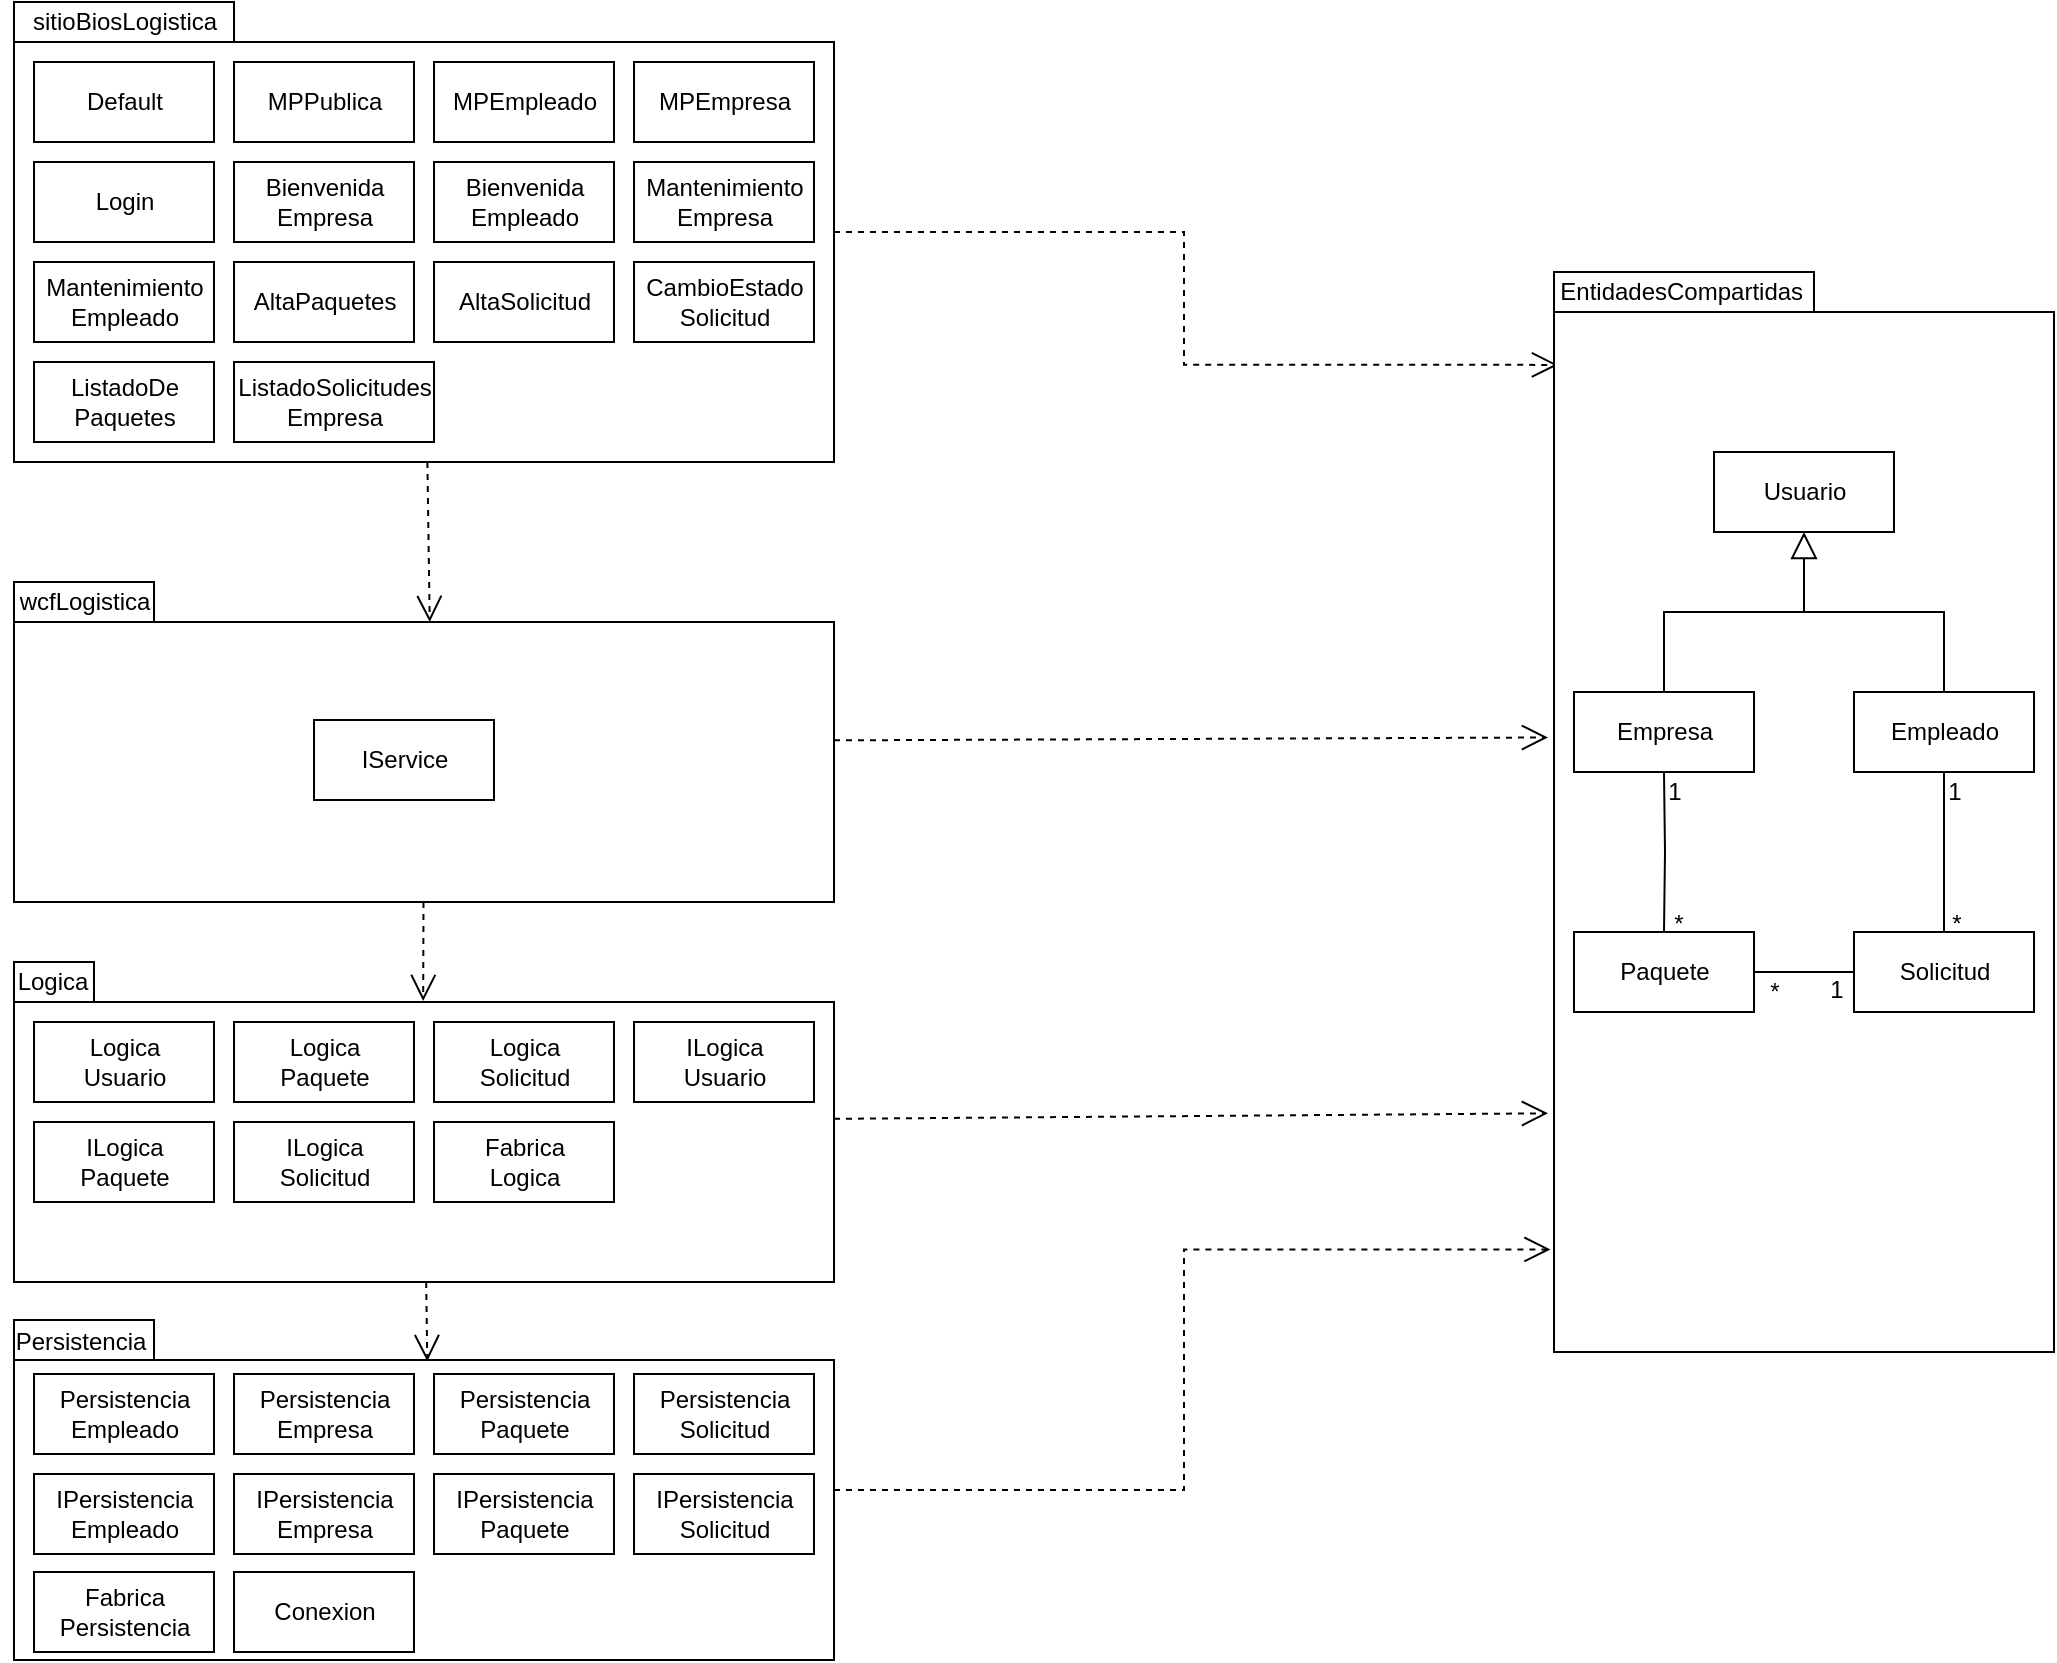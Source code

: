 <mxfile version="14.4.4" type="device"><diagram id="12NNhAWpCT53AX6W5Zki" name="Page-1"><mxGraphModel dx="782" dy="472" grid="1" gridSize="10" guides="1" tooltips="1" connect="1" arrows="1" fold="1" page="1" pageScale="1" pageWidth="1100" pageHeight="850" math="0" shadow="0"><root><mxCell id="0"/><mxCell id="1" parent="0"/><mxCell id="0ViMmNTbIbP2UBCX46-1-82" style="edgeStyle=none;rounded=0;orthogonalLoop=1;jettySize=auto;html=1;entryX=0.507;entryY=0.125;entryDx=0;entryDy=0;entryPerimeter=0;dashed=1;startSize=6;endArrow=open;endFill=0;endSize=11;" parent="1" source="0ViMmNTbIbP2UBCX46-1-1" target="0ViMmNTbIbP2UBCX46-1-6" edge="1"><mxGeometry relative="1" as="geometry"/></mxCell><mxCell id="0ViMmNTbIbP2UBCX46-1-83" style="edgeStyle=orthogonalEdgeStyle;rounded=0;orthogonalLoop=1;jettySize=auto;html=1;entryX=0.008;entryY=0.086;entryDx=0;entryDy=0;entryPerimeter=0;dashed=1;startSize=6;endArrow=open;endFill=0;endSize=11;" parent="1" source="0ViMmNTbIbP2UBCX46-1-1" target="0ViMmNTbIbP2UBCX46-1-13" edge="1"><mxGeometry relative="1" as="geometry"/></mxCell><mxCell id="0ViMmNTbIbP2UBCX46-1-1" value="" style="shape=folder;fontStyle=1;spacingTop=10;tabWidth=110;tabHeight=20;tabPosition=left;html=1;" parent="1" vertex="1"><mxGeometry x="60" y="20" width="410" height="230" as="geometry"/></mxCell><mxCell id="0ViMmNTbIbP2UBCX46-1-79" style="edgeStyle=none;rounded=0;orthogonalLoop=1;jettySize=auto;html=1;entryX=0.499;entryY=0.122;entryDx=0;entryDy=0;entryPerimeter=0;dashed=1;startSize=6;endArrow=open;endFill=0;endSize=11;" parent="1" source="0ViMmNTbIbP2UBCX46-1-6" target="0ViMmNTbIbP2UBCX46-1-9" edge="1"><mxGeometry relative="1" as="geometry"/></mxCell><mxCell id="0ViMmNTbIbP2UBCX46-1-84" style="edgeStyle=none;rounded=0;orthogonalLoop=1;jettySize=auto;html=1;entryX=-0.012;entryY=0.431;entryDx=0;entryDy=0;entryPerimeter=0;dashed=1;startSize=6;endArrow=open;endFill=0;endSize=11;" parent="1" source="0ViMmNTbIbP2UBCX46-1-6" target="0ViMmNTbIbP2UBCX46-1-13" edge="1"><mxGeometry relative="1" as="geometry"/></mxCell><mxCell id="0ViMmNTbIbP2UBCX46-1-6" value="" style="shape=folder;fontStyle=1;spacingTop=10;tabWidth=70;tabHeight=20;tabPosition=left;html=1;" parent="1" vertex="1"><mxGeometry x="60" y="310" width="410" height="160" as="geometry"/></mxCell><mxCell id="0ViMmNTbIbP2UBCX46-1-78" style="edgeStyle=none;rounded=0;orthogonalLoop=1;jettySize=auto;html=1;entryX=0.504;entryY=0.121;entryDx=0;entryDy=0;entryPerimeter=0;startSize=6;endArrow=open;endFill=0;endSize=11;dashed=1;" parent="1" source="0ViMmNTbIbP2UBCX46-1-9" target="0ViMmNTbIbP2UBCX46-1-10" edge="1"><mxGeometry relative="1" as="geometry"/></mxCell><mxCell id="0ViMmNTbIbP2UBCX46-1-85" style="edgeStyle=none;rounded=0;orthogonalLoop=1;jettySize=auto;html=1;entryX=-0.012;entryY=0.779;entryDx=0;entryDy=0;entryPerimeter=0;dashed=1;startSize=6;endArrow=open;endFill=0;endSize=11;" parent="1" source="0ViMmNTbIbP2UBCX46-1-9" target="0ViMmNTbIbP2UBCX46-1-13" edge="1"><mxGeometry relative="1" as="geometry"/></mxCell><mxCell id="0ViMmNTbIbP2UBCX46-1-9" value="" style="shape=folder;fontStyle=1;spacingTop=10;tabWidth=40;tabHeight=20;tabPosition=left;html=1;" parent="1" vertex="1"><mxGeometry x="60" y="500" width="410" height="160" as="geometry"/></mxCell><mxCell id="0ViMmNTbIbP2UBCX46-1-86" style="edgeStyle=orthogonalEdgeStyle;rounded=0;orthogonalLoop=1;jettySize=auto;html=1;entryX=-0.007;entryY=0.905;entryDx=0;entryDy=0;entryPerimeter=0;dashed=1;startSize=6;endArrow=open;endFill=0;endSize=11;" parent="1" source="0ViMmNTbIbP2UBCX46-1-10" target="0ViMmNTbIbP2UBCX46-1-13" edge="1"><mxGeometry relative="1" as="geometry"/></mxCell><mxCell id="0ViMmNTbIbP2UBCX46-1-10" value="" style="shape=folder;fontStyle=1;spacingTop=10;tabWidth=70;tabHeight=20;tabPosition=left;html=1;" parent="1" vertex="1"><mxGeometry x="60" y="679" width="410" height="170" as="geometry"/></mxCell><mxCell id="0ViMmNTbIbP2UBCX46-1-13" value="" style="shape=folder;fontStyle=1;spacingTop=10;tabWidth=130;tabHeight=20;tabPosition=left;html=1;" parent="1" vertex="1"><mxGeometry x="830" y="155" width="250" height="540" as="geometry"/></mxCell><mxCell id="0ViMmNTbIbP2UBCX46-1-14" value="Default" style="html=1;" parent="1" vertex="1"><mxGeometry x="70" y="50" width="90" height="40" as="geometry"/></mxCell><mxCell id="0ViMmNTbIbP2UBCX46-1-17" value="MPPublica" style="html=1;" parent="1" vertex="1"><mxGeometry x="170" y="50" width="90" height="40" as="geometry"/></mxCell><mxCell id="0ViMmNTbIbP2UBCX46-1-18" value="MPEmpleado" style="html=1;" parent="1" vertex="1"><mxGeometry x="270" y="50" width="90" height="40" as="geometry"/></mxCell><mxCell id="0ViMmNTbIbP2UBCX46-1-19" value="MPEmpresa" style="html=1;" parent="1" vertex="1"><mxGeometry x="370" y="50" width="90" height="40" as="geometry"/></mxCell><mxCell id="0ViMmNTbIbP2UBCX46-1-21" value="Login" style="html=1;" parent="1" vertex="1"><mxGeometry x="70" y="100" width="90" height="40" as="geometry"/></mxCell><mxCell id="0ViMmNTbIbP2UBCX46-1-22" value="Mantenimiento&lt;br&gt;Empresa" style="html=1;" parent="1" vertex="1"><mxGeometry x="370" y="100" width="90" height="40" as="geometry"/></mxCell><mxCell id="0ViMmNTbIbP2UBCX46-1-23" value="Mantenimiento&lt;br&gt;Empleado" style="html=1;" parent="1" vertex="1"><mxGeometry x="70" y="150" width="90" height="40" as="geometry"/></mxCell><mxCell id="0ViMmNTbIbP2UBCX46-1-24" value="AltaSolicitud" style="html=1;" parent="1" vertex="1"><mxGeometry x="270" y="150" width="90" height="40" as="geometry"/></mxCell><mxCell id="0ViMmNTbIbP2UBCX46-1-25" value="Bienvenida&lt;br&gt;Empleado" style="html=1;" parent="1" vertex="1"><mxGeometry x="270" y="100" width="90" height="40" as="geometry"/></mxCell><mxCell id="0ViMmNTbIbP2UBCX46-1-26" value="Bienvenida&lt;br&gt;Empresa" style="html=1;" parent="1" vertex="1"><mxGeometry x="170" y="100" width="90" height="40" as="geometry"/></mxCell><mxCell id="0ViMmNTbIbP2UBCX46-1-27" value="ListadoDe&lt;br&gt;Paquetes" style="html=1;" parent="1" vertex="1"><mxGeometry x="70" y="200" width="90" height="40" as="geometry"/></mxCell><mxCell id="0ViMmNTbIbP2UBCX46-1-28" value="ListadoSolicitudes&lt;br&gt;Empresa" style="html=1;" parent="1" vertex="1"><mxGeometry x="170" y="200" width="100" height="40" as="geometry"/></mxCell><mxCell id="0ViMmNTbIbP2UBCX46-1-29" value="Usuario" style="html=1;" parent="1" vertex="1"><mxGeometry x="910" y="245" width="90" height="40" as="geometry"/></mxCell><mxCell id="0ViMmNTbIbP2UBCX46-1-30" value="AltaPaquetes" style="html=1;" parent="1" vertex="1"><mxGeometry x="170" y="150" width="90" height="40" as="geometry"/></mxCell><mxCell id="0ViMmNTbIbP2UBCX46-1-32" value="sitioBiosLogistica" style="text;html=1;align=center;verticalAlign=middle;resizable=0;points=[];autosize=1;" parent="1" vertex="1"><mxGeometry x="60" y="20" width="110" height="20" as="geometry"/></mxCell><mxCell id="0ViMmNTbIbP2UBCX46-1-33" value="&amp;nbsp; EntidadesCompartidas" style="text;html=1;align=center;verticalAlign=middle;resizable=0;points=[];autosize=1;" parent="1" vertex="1"><mxGeometry x="820" y="155" width="140" height="20" as="geometry"/></mxCell><mxCell id="0ViMmNTbIbP2UBCX46-1-37" style="edgeStyle=orthogonalEdgeStyle;rounded=0;orthogonalLoop=1;jettySize=auto;html=1;entryX=0.5;entryY=1;entryDx=0;entryDy=0;endArrow=block;endFill=0;startSize=6;endSize=11;" parent="1" source="0ViMmNTbIbP2UBCX46-1-35" target="0ViMmNTbIbP2UBCX46-1-29" edge="1"><mxGeometry relative="1" as="geometry"><Array as="points"><mxPoint x="885" y="325"/><mxPoint x="955" y="325"/></Array></mxGeometry></mxCell><mxCell id="0ViMmNTbIbP2UBCX46-1-35" value="Empresa" style="html=1;" parent="1" vertex="1"><mxGeometry x="840" y="365" width="90" height="40" as="geometry"/></mxCell><mxCell id="0ViMmNTbIbP2UBCX46-1-38" style="edgeStyle=orthogonalEdgeStyle;rounded=0;orthogonalLoop=1;jettySize=auto;html=1;endArrow=none;endFill=0;" parent="1" source="0ViMmNTbIbP2UBCX46-1-36" edge="1"><mxGeometry relative="1" as="geometry"><mxPoint x="955" y="315" as="targetPoint"/><Array as="points"><mxPoint x="1025" y="325"/><mxPoint x="955" y="325"/></Array></mxGeometry></mxCell><mxCell id="0ViMmNTbIbP2UBCX46-1-36" value="Empleado" style="html=1;" parent="1" vertex="1"><mxGeometry x="980" y="365" width="90" height="40" as="geometry"/></mxCell><mxCell id="0ViMmNTbIbP2UBCX46-1-41" style="edgeStyle=orthogonalEdgeStyle;rounded=0;orthogonalLoop=1;jettySize=auto;html=1;entryX=0.5;entryY=1;entryDx=0;entryDy=0;startSize=6;endArrow=none;endFill=0;endSize=11;" parent="1" target="0ViMmNTbIbP2UBCX46-1-35" edge="1"><mxGeometry relative="1" as="geometry"><mxPoint x="885" y="485" as="sourcePoint"/></mxGeometry></mxCell><mxCell id="0ViMmNTbIbP2UBCX46-1-43" style="edgeStyle=none;rounded=0;orthogonalLoop=1;jettySize=auto;html=1;entryX=0;entryY=0.5;entryDx=0;entryDy=0;startSize=6;endArrow=none;endFill=0;endSize=11;" parent="1" edge="1"><mxGeometry relative="1" as="geometry"><mxPoint x="930" y="505" as="sourcePoint"/><mxPoint x="980" y="505" as="targetPoint"/></mxGeometry></mxCell><mxCell id="0ViMmNTbIbP2UBCX46-1-42" style="rounded=0;orthogonalLoop=1;jettySize=auto;html=1;entryX=0.5;entryY=1;entryDx=0;entryDy=0;startSize=6;endArrow=none;endFill=0;endSize=11;" parent="1" target="0ViMmNTbIbP2UBCX46-1-36" edge="1"><mxGeometry relative="1" as="geometry"><mxPoint x="1025" y="485" as="sourcePoint"/></mxGeometry></mxCell><mxCell id="0ViMmNTbIbP2UBCX46-1-44" value="1" style="text;html=1;align=center;verticalAlign=middle;resizable=0;points=[];autosize=1;" parent="1" vertex="1"><mxGeometry x="880" y="405" width="20" height="20" as="geometry"/></mxCell><mxCell id="0ViMmNTbIbP2UBCX46-1-45" value="*" style="text;html=1;align=center;verticalAlign=middle;resizable=0;points=[];autosize=1;" parent="1" vertex="1"><mxGeometry x="882" y="471" width="20" height="20" as="geometry"/></mxCell><mxCell id="0ViMmNTbIbP2UBCX46-1-46" value="*" style="text;html=1;align=center;verticalAlign=middle;resizable=0;points=[];autosize=1;" parent="1" vertex="1"><mxGeometry x="1021" y="471" width="20" height="20" as="geometry"/></mxCell><mxCell id="0ViMmNTbIbP2UBCX46-1-48" value="1" style="text;html=1;align=center;verticalAlign=middle;resizable=0;points=[];autosize=1;" parent="1" vertex="1"><mxGeometry x="1020" y="405" width="20" height="20" as="geometry"/></mxCell><mxCell id="0ViMmNTbIbP2UBCX46-1-51" value="*" style="text;html=1;align=center;verticalAlign=middle;resizable=0;points=[];autosize=1;" parent="1" vertex="1"><mxGeometry x="930" y="505" width="20" height="20" as="geometry"/></mxCell><mxCell id="0ViMmNTbIbP2UBCX46-1-53" value="1" style="text;html=1;align=center;verticalAlign=middle;resizable=0;points=[];autosize=1;" parent="1" vertex="1"><mxGeometry x="961" y="504" width="20" height="20" as="geometry"/></mxCell><mxCell id="0ViMmNTbIbP2UBCX46-1-54" value="Paquete" style="html=1;" parent="1" vertex="1"><mxGeometry x="840" y="485" width="90" height="40" as="geometry"/></mxCell><mxCell id="0ViMmNTbIbP2UBCX46-1-55" value="Solicitud" style="html=1;" parent="1" vertex="1"><mxGeometry x="980" y="485" width="90" height="40" as="geometry"/></mxCell><mxCell id="0ViMmNTbIbP2UBCX46-1-56" value="Persistencia" style="text;html=1;align=center;verticalAlign=middle;resizable=0;points=[];autosize=1;" parent="1" vertex="1"><mxGeometry x="53" y="680" width="80" height="20" as="geometry"/></mxCell><mxCell id="0ViMmNTbIbP2UBCX46-1-57" value="Logica" style="text;html=1;align=center;verticalAlign=middle;resizable=0;points=[];autosize=1;" parent="1" vertex="1"><mxGeometry x="54" y="500" width="50" height="20" as="geometry"/></mxCell><mxCell id="0ViMmNTbIbP2UBCX46-1-58" value="wcfLogistica" style="text;html=1;align=center;verticalAlign=middle;resizable=0;points=[];autosize=1;" parent="1" vertex="1"><mxGeometry x="55" y="310" width="80" height="20" as="geometry"/></mxCell><mxCell id="0ViMmNTbIbP2UBCX46-1-60" value="IService" style="html=1;" parent="1" vertex="1"><mxGeometry x="210" y="379" width="90" height="40" as="geometry"/></mxCell><mxCell id="0ViMmNTbIbP2UBCX46-1-61" value="Logica&lt;br&gt;Usuario" style="html=1;" parent="1" vertex="1"><mxGeometry x="70" y="530" width="90" height="40" as="geometry"/></mxCell><mxCell id="0ViMmNTbIbP2UBCX46-1-64" value="Logica&lt;br&gt;Paquete" style="html=1;" parent="1" vertex="1"><mxGeometry x="170" y="530" width="90" height="40" as="geometry"/></mxCell><mxCell id="0ViMmNTbIbP2UBCX46-1-65" value="Logica&lt;br&gt;Solicitud" style="html=1;" parent="1" vertex="1"><mxGeometry x="270" y="530" width="90" height="40" as="geometry"/></mxCell><mxCell id="0ViMmNTbIbP2UBCX46-1-66" value="ILogica&lt;br&gt;Usuario" style="html=1;" parent="1" vertex="1"><mxGeometry x="370" y="530" width="90" height="40" as="geometry"/></mxCell><mxCell id="0ViMmNTbIbP2UBCX46-1-67" value="ILogica&lt;br&gt;Paquete" style="html=1;" parent="1" vertex="1"><mxGeometry x="70" y="580" width="90" height="40" as="geometry"/></mxCell><mxCell id="0ViMmNTbIbP2UBCX46-1-68" value="ILogica&lt;br&gt;Solicitud" style="html=1;" parent="1" vertex="1"><mxGeometry x="170" y="580" width="90" height="40" as="geometry"/></mxCell><mxCell id="0ViMmNTbIbP2UBCX46-1-69" value="Persistencia&lt;br&gt;Empleado" style="html=1;" parent="1" vertex="1"><mxGeometry x="70" y="706" width="90" height="40" as="geometry"/></mxCell><mxCell id="0ViMmNTbIbP2UBCX46-1-70" value="Persistencia&lt;br&gt;Paquete" style="html=1;" parent="1" vertex="1"><mxGeometry x="270" y="706" width="90" height="40" as="geometry"/></mxCell><mxCell id="0ViMmNTbIbP2UBCX46-1-71" value="Persistencia&lt;br&gt;Solicitud" style="html=1;" parent="1" vertex="1"><mxGeometry x="370" y="706" width="90" height="40" as="geometry"/></mxCell><mxCell id="0ViMmNTbIbP2UBCX46-1-72" value="Persistencia&lt;br&gt;Empresa" style="html=1;" parent="1" vertex="1"><mxGeometry x="170" y="706" width="90" height="40" as="geometry"/></mxCell><mxCell id="0ViMmNTbIbP2UBCX46-1-73" value="IPersistencia&lt;br&gt;Empleado" style="html=1;" parent="1" vertex="1"><mxGeometry x="70" y="756" width="90" height="40" as="geometry"/></mxCell><mxCell id="0ViMmNTbIbP2UBCX46-1-74" value="IPersistencia&lt;br&gt;Empresa" style="html=1;" parent="1" vertex="1"><mxGeometry x="170" y="756" width="90" height="40" as="geometry"/></mxCell><mxCell id="0ViMmNTbIbP2UBCX46-1-75" value="IPersistencia&lt;br&gt;Paquete" style="html=1;" parent="1" vertex="1"><mxGeometry x="270" y="756" width="90" height="40" as="geometry"/></mxCell><mxCell id="0ViMmNTbIbP2UBCX46-1-76" value="IPersistencia&lt;br&gt;Solicitud" style="html=1;" parent="1" vertex="1"><mxGeometry x="370" y="756" width="90" height="40" as="geometry"/></mxCell><mxCell id="0ViMmNTbIbP2UBCX46-1-77" value="Fabrica&lt;br&gt;Persistencia" style="html=1;" parent="1" vertex="1"><mxGeometry x="70" y="805" width="90" height="40" as="geometry"/></mxCell><mxCell id="0ViMmNTbIbP2UBCX46-1-80" value="Conexion" style="html=1;" parent="1" vertex="1"><mxGeometry x="170" y="805" width="90" height="40" as="geometry"/></mxCell><mxCell id="0ViMmNTbIbP2UBCX46-1-81" value="Fabrica&lt;br&gt;Logica" style="html=1;" parent="1" vertex="1"><mxGeometry x="270" y="580" width="90" height="40" as="geometry"/></mxCell><mxCell id="LlEFc5su0spDFk_U-lmO-1" value="CambioEstado&lt;br&gt;Solicitud" style="html=1;" vertex="1" parent="1"><mxGeometry x="370" y="150" width="90" height="40" as="geometry"/></mxCell></root></mxGraphModel></diagram></mxfile>